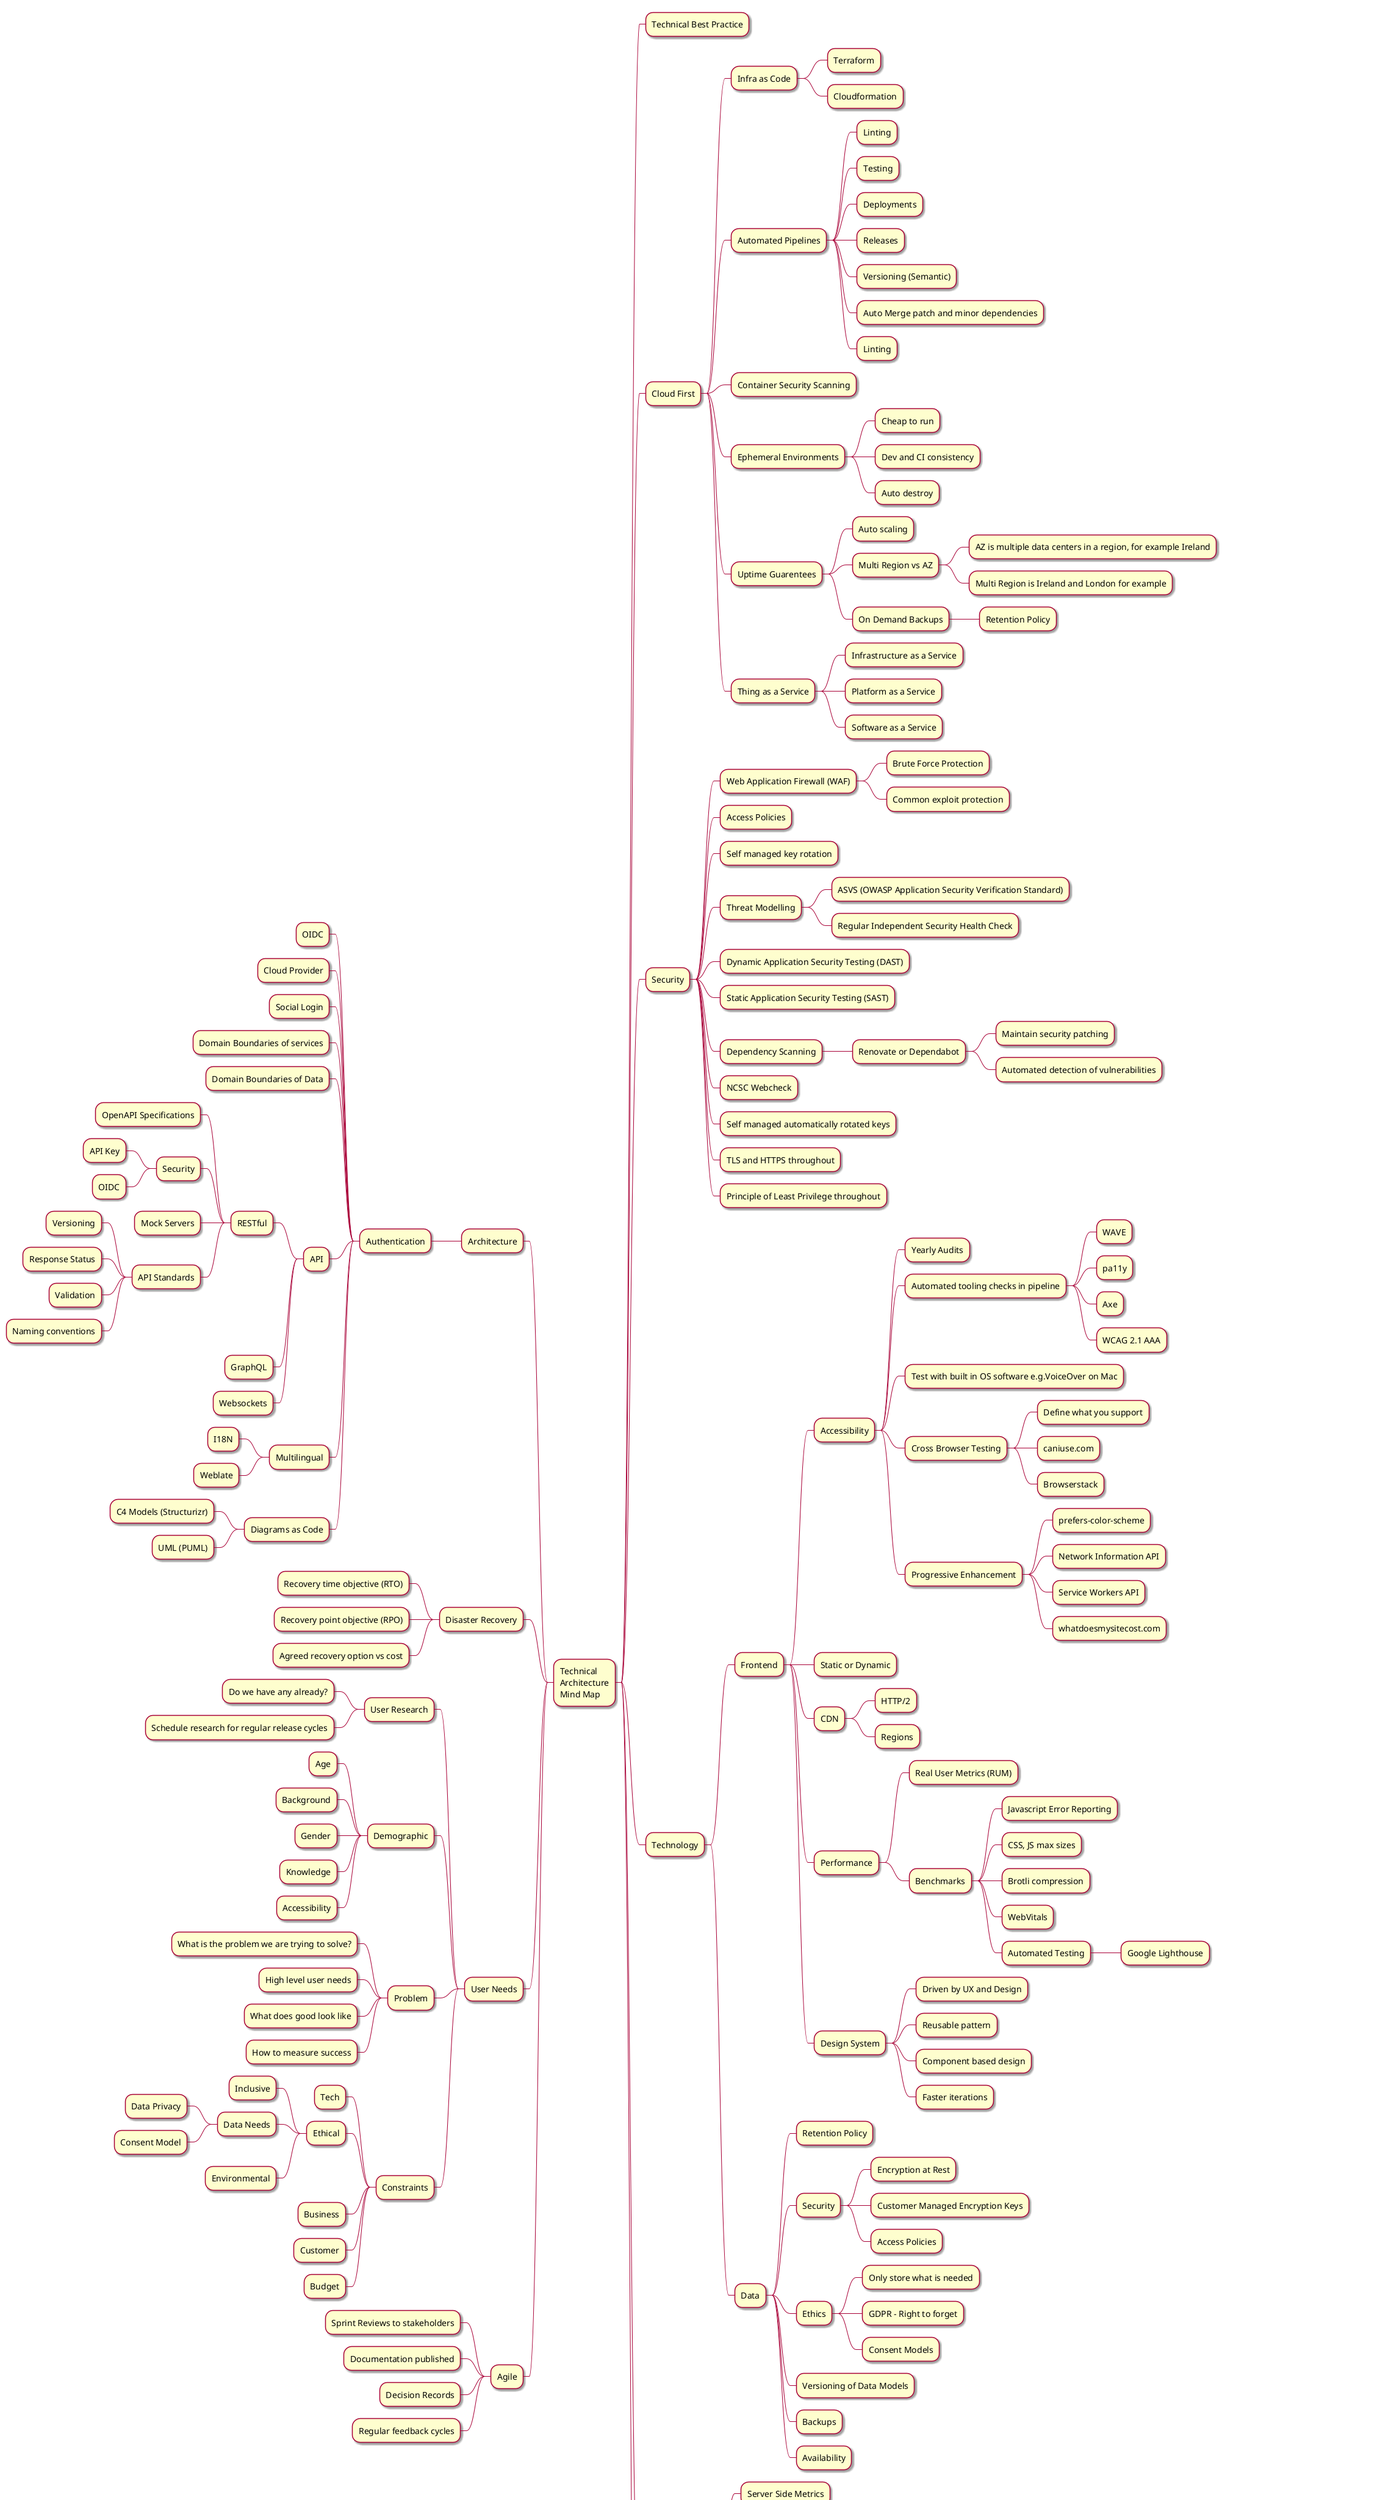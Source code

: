 @startmindmap

skin rose

* Technical\nArchitecture\nMind Map

** Technical Best Practice

** Cloud First
*** Infra as Code
**** Terraform
**** Cloudformation
*** Automated Pipelines
**** Linting
**** Testing
**** Deployments
**** Releases
**** Versioning (Semantic)
**** Auto Merge patch and minor dependencies
**** Linting
*** Container Security Scanning
*** Ephemeral Environments
**** Cheap to run
**** Dev and CI consistency
**** Auto destroy
*** Uptime Guarentees
**** Auto scaling
**** Multi Region vs AZ
***** AZ is multiple data centers in a region, for example Ireland
***** Multi Region is Ireland and London for example
**** On Demand Backups
***** Retention Policy
*** Thing as a Service
**** Infrastructure as a Service
**** Platform as a Service
**** Software as a Service

** Security
*** Web Application Firewall (WAF)
**** Brute Force Protection
**** Common exploit protection
*** Access Policies
*** Self managed key rotation
*** Threat Modelling
**** ASVS (OWASP Application Security Verification Standard)
**** Regular Independent Security Health Check
*** Dynamic Application Security Testing (DAST)
*** Static Application Security Testing (SAST)
*** Dependency Scanning
**** Renovate or Dependabot
***** Maintain security patching
***** Automated detection of vulnerabilities
*** NCSC Webcheck
*** Self managed automatically rotated keys
*** TLS and HTTPS throughout
*** Principle of Least Privilege throughout

** Technology
*** Frontend
**** Accessibility
***** Yearly Audits
***** Automated tooling checks in pipeline
****** WAVE
****** pa11y
****** Axe
****** WCAG 2.1 AAA
***** Test with built in OS software e.g.VoiceOver on Mac
***** Cross Browser Testing
****** Define what you support
****** caniuse.com
****** Browserstack
***** Progressive Enhancement
****** prefers-color-scheme
****** Network Information API
****** Service Workers API
****** whatdoesmysitecost.com
**** Static or Dynamic
**** CDN
***** HTTP/2
***** Regions
**** Performance
***** Real User Metrics (RUM)
***** Benchmarks
****** Javascript Error Reporting
****** CSS, JS max sizes
****** Brotli compression
****** WebVitals
****** Automated Testing
******* Google Lighthouse
**** Design System
***** Driven by UX and Design
***** Reusable pattern
***** Component based design
***** Faster iterations

*** Data
**** Retention Policy
**** Security
***** Encryption at Rest
***** Customer Managed Encryption Keys
***** Access Policies
**** Ethics
***** Only store what is needed
***** GDPR - Right to forget
***** Consent Models
**** Versioning of Data Models
**** Backups
**** Availability

** Observability
*** Server Side Metrics
*** Tracing
**** AWS X-Ray
*** Alerting
*** Logging
*** Anonymised Data
*** Client Side Metrics
**** User Metrics
**** Web Vitals
*** Automated Business KPIs
*** Centralised Dashboards

** Technical Best Practice
*** Reusability
**** Identify common components
**** Reduce replication of code
*** Documentation (In Repo where possible)
**** Diagrams as Code
***** C4 Models (Structurizr)
***** UML (PUML)
***** Auto Generate low level diagrams from code base (If there is value)
**** Runbooks
**** READMEs
**** Architectural Decision Records (ADRs)
**** Contribution Guidelines
*** Testing
**** Unit
***** Testing of all domain and service layer components with mocked dependencies
**** Integration
***** Testing of domain and service layer components with real external dependencies
**** Acceptance/UI
***** Testing of full application with mocked external dependencies
**** Smoke
***** End to end testing of full application with development/production infrastructure
*** Tooling should be open source and industry standard
**** Application logging
**** Linting
**** OpenAPI Specifications
**** Authentication

left side

** Architecture
*** Authentication
**** OIDC
**** Cloud Provider
**** Social Login
**** Domain Boundaries of services
**** Domain Boundaries of Data
**** API
***** RESTful
****** OpenAPI Specifications
****** Security
******* API Key
******* OIDC
****** Mock Servers
****** API Standards
******* Versioning
******* Response Status
******* Validation
******* Naming conventions
***** GraphQL
***** Websockets
**** Multilingual
***** I18N
***** Weblate
**** Diagrams as Code
***** C4 Models (Structurizr)
***** UML (PUML)

** Disaster Recovery
*** Recovery time objective (RTO)
*** Recovery point objective (RPO)
*** Agreed recovery option vs cost

** User Needs
*** User Research
**** Do we have any already?
**** Schedule research for regular release cycles
*** Demographic
**** Age
**** Background
**** Gender
**** Knowledge
**** Accessibility
*** Problem
**** What is the problem we are trying to solve?
**** High level user needs
**** What does good look like
**** How to measure success
*** Constraints
**** Tech
**** Ethical
***** Inclusive
***** Data Needs
****** Data Privacy
****** Consent Model
***** Environmental
**** Business
**** Customer
**** Budget

** Agile
*** Sprint Reviews to stakeholders
*** Documentation published
*** Decision Records
*** Regular feedback cycles

@endmindmap
